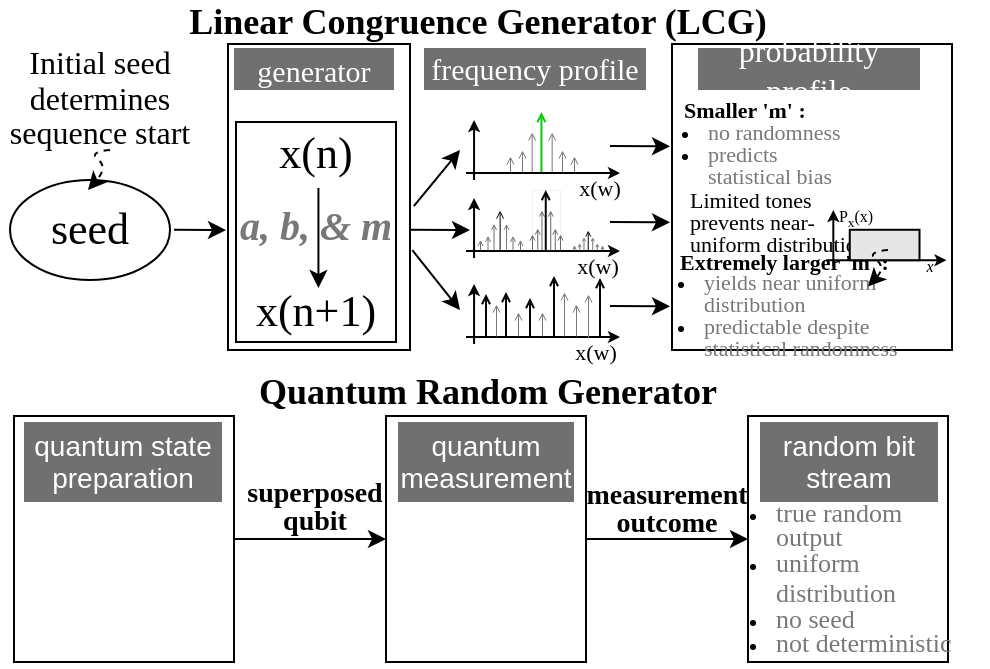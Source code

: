 <mxfile version="28.2.5">
  <diagram name="Page-1" id="-1gzF2Dyj5mBQXq9cQPM">
    <mxGraphModel dx="772" dy="390" grid="1" gridSize="10" guides="1" tooltips="1" connect="1" arrows="1" fold="1" page="1" pageScale="1" pageWidth="850" pageHeight="1100" math="0" shadow="0">
      <root>
        <mxCell id="0" />
        <mxCell id="1" parent="0" />
        <mxCell id="sUr1qKokxM94UTDC0hcx-99" value="" style="rounded=0;whiteSpace=wrap;html=1;container=0;fillColor=none;" vertex="1" parent="1">
          <mxGeometry x="120" y="107" width="91" height="153" as="geometry" />
        </mxCell>
        <mxCell id="sUr1qKokxM94UTDC0hcx-92" value="" style="rounded=0;whiteSpace=wrap;html=1;container=0;fillColor=none;" vertex="1" parent="1">
          <mxGeometry x="342" y="107" width="140" height="153" as="geometry" />
        </mxCell>
        <mxCell id="WS8m4a5kr1yiGVBsjtW7-3" value="&lt;font style=&quot;font-size: 22px;&quot;&gt;seed&lt;/font&gt;" style="ellipse;whiteSpace=wrap;html=1;strokeWidth=1;fontFamily=Arial Narrow;" parent="1" vertex="1">
          <mxGeometry x="11" y="175" width="80" height="50" as="geometry" />
        </mxCell>
        <mxCell id="sPPq37ELEt1q1rfpjTLL-1" value="" style="endArrow=classic;html=1;rounded=0;" parent="1" edge="1">
          <mxGeometry width="50" height="50" relative="1" as="geometry">
            <mxPoint x="93" y="199.88" as="sourcePoint" />
            <mxPoint x="119" y="200" as="targetPoint" />
          </mxGeometry>
        </mxCell>
        <mxCell id="sPPq37ELEt1q1rfpjTLL-28" value="" style="endArrow=classic;html=1;rounded=0;" parent="1" edge="1">
          <mxGeometry width="50" height="50" relative="1" as="geometry">
            <mxPoint x="211" y="199.83" as="sourcePoint" />
            <mxPoint x="241" y="200" as="targetPoint" />
          </mxGeometry>
        </mxCell>
        <mxCell id="sPPq37ELEt1q1rfpjTLL-29" value="" style="endArrow=classic;html=1;rounded=0;exitX=1.021;exitY=0.53;exitDx=0;exitDy=0;exitPerimeter=0;" parent="1" edge="1" source="sUr1qKokxM94UTDC0hcx-99">
          <mxGeometry width="50" height="50" relative="1" as="geometry">
            <mxPoint x="206" y="195" as="sourcePoint" />
            <mxPoint x="236" y="160" as="targetPoint" />
          </mxGeometry>
        </mxCell>
        <mxCell id="sPPq37ELEt1q1rfpjTLL-30" value="" style="endArrow=classic;html=1;rounded=0;exitX=1.013;exitY=0.674;exitDx=0;exitDy=0;exitPerimeter=0;" parent="1" edge="1" source="sUr1qKokxM94UTDC0hcx-99">
          <mxGeometry width="50" height="50" relative="1" as="geometry">
            <mxPoint x="206" y="204" as="sourcePoint" />
            <mxPoint x="236" y="240" as="targetPoint" />
          </mxGeometry>
        </mxCell>
        <mxCell id="sUr1qKokxM94UTDC0hcx-45" value="" style="group" vertex="1" connectable="0" parent="1">
          <mxGeometry x="239" y="224" width="85" height="48" as="geometry" />
        </mxCell>
        <mxCell id="sPPq37ELEt1q1rfpjTLL-22" value="" style="group" parent="sUr1qKokxM94UTDC0hcx-45" vertex="1" connectable="0">
          <mxGeometry y="3" width="77" height="30" as="geometry" />
        </mxCell>
        <mxCell id="sPPq37ELEt1q1rfpjTLL-23" value="" style="endArrow=classic;html=1;rounded=0;endSize=3;" parent="sPPq37ELEt1q1rfpjTLL-22" edge="1">
          <mxGeometry width="50" height="50" relative="1" as="geometry">
            <mxPoint x="4.033" y="30.0" as="sourcePoint" />
            <mxPoint x="4.033" as="targetPoint" />
          </mxGeometry>
        </mxCell>
        <mxCell id="sPPq37ELEt1q1rfpjTLL-24" value="" style="endArrow=classic;html=1;rounded=0;endSize=3;" parent="sPPq37ELEt1q1rfpjTLL-22" edge="1">
          <mxGeometry width="50" height="50" relative="1" as="geometry">
            <mxPoint y="26.5" as="sourcePoint" />
            <mxPoint x="77" y="26.5" as="targetPoint" />
          </mxGeometry>
        </mxCell>
        <mxCell id="sUr1qKokxM94UTDC0hcx-31" value="" style="endArrow=open;html=1;rounded=0;strokeColor=light-dark(#050505, #6FC76F);jumpSize=4;endSize=3;endFill=0;strokeWidth=1;" edge="1" parent="sPPq37ELEt1q1rfpjTLL-22">
          <mxGeometry width="50" height="50" relative="1" as="geometry">
            <mxPoint x="20" y="26" as="sourcePoint" />
            <mxPoint x="20" y="4" as="targetPoint" />
          </mxGeometry>
        </mxCell>
        <mxCell id="sUr1qKokxM94UTDC0hcx-34" value="" style="endArrow=open;html=1;rounded=0;strokeColor=light-dark(#787878, #6FC76F);jumpSize=4;endSize=3;endFill=0;strokeWidth=0.5;" edge="1" parent="sPPq37ELEt1q1rfpjTLL-22">
          <mxGeometry width="50" height="50" relative="1" as="geometry">
            <mxPoint x="15" y="26" as="sourcePoint" />
            <mxPoint x="15" y="10" as="targetPoint" />
            <Array as="points">
              <mxPoint x="15" y="10" />
            </Array>
          </mxGeometry>
        </mxCell>
        <mxCell id="sUr1qKokxM94UTDC0hcx-32" value="" style="endArrow=open;html=1;rounded=0;strokeColor=light-dark(#050505, #6FC76F);jumpSize=4;endSize=3;endFill=0;strokeWidth=1;" edge="1" parent="sPPq37ELEt1q1rfpjTLL-22">
          <mxGeometry width="50" height="50" relative="1" as="geometry">
            <mxPoint x="32" y="27" as="sourcePoint" />
            <mxPoint x="32" y="7" as="targetPoint" />
          </mxGeometry>
        </mxCell>
        <mxCell id="sUr1qKokxM94UTDC0hcx-35" value="" style="endArrow=open;html=1;rounded=0;strokeColor=light-dark(#050505, #6FC76F);jumpSize=4;endSize=3;endFill=0;strokeWidth=1;" edge="1" parent="sPPq37ELEt1q1rfpjTLL-22">
          <mxGeometry width="50" height="50" relative="1" as="geometry">
            <mxPoint x="44" y="26" as="sourcePoint" />
            <mxPoint x="44" y="-4" as="targetPoint" />
          </mxGeometry>
        </mxCell>
        <mxCell id="sUr1qKokxM94UTDC0hcx-36" value="" style="endArrow=open;html=1;rounded=0;strokeColor=light-dark(#787878, #6FC76F);jumpSize=4;endSize=3;endFill=0;strokeWidth=0.5;" edge="1" parent="sPPq37ELEt1q1rfpjTLL-22">
          <mxGeometry width="50" height="50" relative="1" as="geometry">
            <mxPoint x="49" y="26" as="sourcePoint" />
            <mxPoint x="49" y="4" as="targetPoint" />
          </mxGeometry>
        </mxCell>
        <mxCell id="sUr1qKokxM94UTDC0hcx-37" value="" style="endArrow=open;html=1;rounded=0;strokeColor=light-dark(#787878, #6FC76F);jumpSize=4;endSize=3;endFill=0;strokeWidth=0.5;" edge="1" parent="sPPq37ELEt1q1rfpjTLL-22">
          <mxGeometry width="50" height="50" relative="1" as="geometry">
            <mxPoint x="55" y="26" as="sourcePoint" />
            <mxPoint x="55" y="10" as="targetPoint" />
            <Array as="points">
              <mxPoint x="55" y="10" />
            </Array>
          </mxGeometry>
        </mxCell>
        <mxCell id="sUr1qKokxM94UTDC0hcx-39" value="" style="endArrow=open;html=1;rounded=0;strokeColor=light-dark(#050505, #6FC76F);jumpSize=4;endSize=3;endFill=0;strokeWidth=1;" edge="1" parent="sPPq37ELEt1q1rfpjTLL-22">
          <mxGeometry width="50" height="50" relative="1" as="geometry">
            <mxPoint x="10" y="27" as="sourcePoint" />
            <mxPoint x="10" y="5" as="targetPoint" />
          </mxGeometry>
        </mxCell>
        <mxCell id="sUr1qKokxM94UTDC0hcx-33" value="" style="endArrow=open;html=1;rounded=0;strokeColor=light-dark(#787878, #6FC76F);jumpSize=4;endSize=3;endFill=0;strokeWidth=0.5;" edge="1" parent="sUr1qKokxM94UTDC0hcx-45">
          <mxGeometry width="50" height="50" relative="1" as="geometry">
            <mxPoint x="38" y="29" as="sourcePoint" />
            <mxPoint x="38" y="17" as="targetPoint" />
          </mxGeometry>
        </mxCell>
        <mxCell id="sUr1qKokxM94UTDC0hcx-38" value="" style="endArrow=open;html=1;rounded=0;strokeColor=light-dark(#787878, #6FC76F);jumpSize=4;endSize=3;endFill=0;strokeWidth=0.5;" edge="1" parent="sUr1qKokxM94UTDC0hcx-45">
          <mxGeometry width="50" height="50" relative="1" as="geometry">
            <mxPoint x="61" y="30" as="sourcePoint" />
            <mxPoint x="61" y="8" as="targetPoint" />
          </mxGeometry>
        </mxCell>
        <mxCell id="sUr1qKokxM94UTDC0hcx-40" value="" style="endArrow=open;html=1;rounded=0;strokeColor=light-dark(#787878, #6FC76F);jumpSize=4;endSize=3;endFill=0;strokeWidth=0.5;" edge="1" parent="sUr1qKokxM94UTDC0hcx-45">
          <mxGeometry width="50" height="50" relative="1" as="geometry">
            <mxPoint x="26" y="29" as="sourcePoint" />
            <mxPoint x="26" y="17" as="targetPoint" />
          </mxGeometry>
        </mxCell>
        <mxCell id="sUr1qKokxM94UTDC0hcx-41" value="" style="endArrow=open;html=1;rounded=0;strokeColor=light-dark(#050505, #6FC76F);jumpSize=4;endSize=3;endFill=0;strokeWidth=1;" edge="1" parent="sUr1qKokxM94UTDC0hcx-45">
          <mxGeometry width="50" height="50" relative="1" as="geometry">
            <mxPoint x="67" y="30" as="sourcePoint" />
            <mxPoint x="67" as="targetPoint" />
            <Array as="points">
              <mxPoint x="67" y="20" />
              <mxPoint x="67" y="10" />
            </Array>
          </mxGeometry>
        </mxCell>
        <mxCell id="sUr1qKokxM94UTDC0hcx-43" value="&lt;span style=&quot;color: rgb(0, 0, 0); font-style: normal; font-variant-ligatures: normal; font-variant-caps: normal; font-weight: 400; letter-spacing: normal; orphans: 2; text-indent: 0px; text-transform: none; widows: 2; word-spacing: 0px; -webkit-text-stroke-width: 0px; white-space: normal; text-decoration-thickness: initial; text-decoration-style: initial; text-decoration-color: initial; float: none; display: inline !important;&quot;&gt;&lt;font style=&quot;&quot;&gt;x(w)&lt;/font&gt;&lt;/span&gt;" style="text;whiteSpace=wrap;html=1;align=center;verticalAlign=middle;fontSize=11;fontFamily=Arial Narrow;" vertex="1" parent="sUr1qKokxM94UTDC0hcx-45">
          <mxGeometry x="45" y="27" width="40" height="20" as="geometry" />
        </mxCell>
        <mxCell id="sUr1qKokxM94UTDC0hcx-46" value="" style="group" vertex="1" connectable="0" parent="1">
          <mxGeometry x="239" y="180" width="86" height="48" as="geometry" />
        </mxCell>
        <mxCell id="sPPq37ELEt1q1rfpjTLL-31" value="" style="group" parent="sUr1qKokxM94UTDC0hcx-46" vertex="1" connectable="0">
          <mxGeometry y="4" width="77" height="30" as="geometry" />
        </mxCell>
        <mxCell id="sPPq37ELEt1q1rfpjTLL-32" value="" style="endArrow=classic;html=1;rounded=0;endSize=3;" parent="sPPq37ELEt1q1rfpjTLL-31" edge="1">
          <mxGeometry width="50" height="50" relative="1" as="geometry">
            <mxPoint x="4.033" y="30.0" as="sourcePoint" />
            <mxPoint x="4.033" as="targetPoint" />
          </mxGeometry>
        </mxCell>
        <mxCell id="sPPq37ELEt1q1rfpjTLL-33" value="" style="endArrow=classic;html=1;rounded=0;endSize=3;" parent="sPPq37ELEt1q1rfpjTLL-31" edge="1">
          <mxGeometry width="50" height="50" relative="1" as="geometry">
            <mxPoint y="26.5" as="sourcePoint" />
            <mxPoint x="77" y="26.5" as="targetPoint" />
          </mxGeometry>
        </mxCell>
        <mxCell id="sUr1qKokxM94UTDC0hcx-23" value="" style="group;strokeWidth=0;strokeColor=none;" vertex="1" connectable="0" parent="sPPq37ELEt1q1rfpjTLL-31">
          <mxGeometry x="54" y="16" width="14" height="10" as="geometry" />
        </mxCell>
        <mxCell id="sUr1qKokxM94UTDC0hcx-24" value="" style="endArrow=open;html=1;rounded=0;strokeColor=light-dark(#050505, #6FC76F);jumpSize=4;endSize=2;endFill=0;strokeWidth=0.5;" edge="1" parent="sUr1qKokxM94UTDC0hcx-23">
          <mxGeometry width="50" height="50" relative="1" as="geometry">
            <mxPoint x="6.873" y="10" as="sourcePoint" />
            <mxPoint x="6.873" as="targetPoint" />
          </mxGeometry>
        </mxCell>
        <mxCell id="sUr1qKokxM94UTDC0hcx-25" value="" style="endArrow=open;html=1;rounded=0;strokeColor=light-dark(#757575, #FF0000);jumpSize=4;endSize=1;endFill=0;strokeWidth=0.5;" edge="1" parent="sUr1qKokxM94UTDC0hcx-23">
          <mxGeometry width="50" height="50" relative="1" as="geometry">
            <mxPoint x="9.113" y="10" as="sourcePoint" />
            <mxPoint x="9.113" y="3.333" as="targetPoint" />
          </mxGeometry>
        </mxCell>
        <mxCell id="sUr1qKokxM94UTDC0hcx-26" value="" style="endArrow=open;html=1;rounded=0;strokeColor=light-dark(#757575, #FF0000);jumpSize=4;endSize=1;endFill=0;strokeWidth=0.5;" edge="1" parent="sUr1qKokxM94UTDC0hcx-23">
          <mxGeometry width="50" height="50" relative="1" as="geometry">
            <mxPoint x="4.738" y="10" as="sourcePoint" />
            <mxPoint x="4.738" y="3.333" as="targetPoint" />
          </mxGeometry>
        </mxCell>
        <mxCell id="sUr1qKokxM94UTDC0hcx-27" value="" style="endArrow=open;html=1;rounded=0;strokeColor=light-dark(#757575, #FF0000);jumpSize=4;endSize=1;endFill=0;strokeWidth=0.5;" edge="1" parent="sUr1qKokxM94UTDC0hcx-23">
          <mxGeometry width="50" height="50" relative="1" as="geometry">
            <mxPoint x="11.375" y="10" as="sourcePoint" />
            <mxPoint x="11.375" y="6.333" as="targetPoint" />
          </mxGeometry>
        </mxCell>
        <mxCell id="sUr1qKokxM94UTDC0hcx-28" value="" style="endArrow=open;html=1;rounded=0;strokeColor=light-dark(#757575, #FF0000);jumpSize=4;endSize=1;endFill=0;strokeWidth=0.5;" edge="1" parent="sUr1qKokxM94UTDC0hcx-23">
          <mxGeometry width="50" height="50" relative="1" as="geometry">
            <mxPoint x="14" y="10" as="sourcePoint" />
            <mxPoint x="14" y="7.333" as="targetPoint" />
          </mxGeometry>
        </mxCell>
        <mxCell id="sUr1qKokxM94UTDC0hcx-29" value="" style="endArrow=open;html=1;rounded=0;strokeColor=light-dark(#757575, #FF0000);jumpSize=4;endSize=1;endFill=0;strokeWidth=0.5;" edge="1" parent="sUr1qKokxM94UTDC0hcx-23">
          <mxGeometry width="50" height="50" relative="1" as="geometry">
            <mxPoint x="2.625" y="10" as="sourcePoint" />
            <mxPoint x="2.625" y="6.333" as="targetPoint" />
          </mxGeometry>
        </mxCell>
        <mxCell id="sUr1qKokxM94UTDC0hcx-30" value="" style="endArrow=open;html=1;rounded=0;strokeColor=light-dark(#757575, #FF0000);jumpSize=4;endSize=1;endFill=0;strokeWidth=0.5;" edge="1" parent="sUr1qKokxM94UTDC0hcx-23">
          <mxGeometry width="50" height="50" relative="1" as="geometry">
            <mxPoint y="10" as="sourcePoint" />
            <mxPoint y="7.333" as="targetPoint" />
          </mxGeometry>
        </mxCell>
        <mxCell id="sUr1qKokxM94UTDC0hcx-7" value="" style="group;strokeWidth=0;strokeColor=none;" vertex="1" connectable="0" parent="sUr1qKokxM94UTDC0hcx-46">
          <mxGeometry x="7" y="10" width="20" height="20" as="geometry" />
        </mxCell>
        <mxCell id="sUr1qKokxM94UTDC0hcx-8" value="" style="endArrow=open;html=1;rounded=0;strokeColor=light-dark(#050505, #6FC76F);jumpSize=4;endSize=3;endFill=0;strokeWidth=0.5;" edge="1" parent="sUr1qKokxM94UTDC0hcx-7">
          <mxGeometry width="50" height="50" relative="1" as="geometry">
            <mxPoint x="9.819" y="20" as="sourcePoint" />
            <mxPoint x="9.819" as="targetPoint" />
          </mxGeometry>
        </mxCell>
        <mxCell id="sUr1qKokxM94UTDC0hcx-9" value="" style="endArrow=open;html=1;rounded=0;strokeColor=light-dark(#787878, #FF0000);jumpSize=4;endSize=2;endFill=0;strokeWidth=0.5;" edge="1" parent="sUr1qKokxM94UTDC0hcx-7">
          <mxGeometry width="50" height="50" relative="1" as="geometry">
            <mxPoint x="13.019" y="20" as="sourcePoint" />
            <mxPoint x="13.019" y="6.667" as="targetPoint" />
          </mxGeometry>
        </mxCell>
        <mxCell id="sUr1qKokxM94UTDC0hcx-10" value="" style="endArrow=open;html=1;rounded=0;strokeColor=light-dark(#707070, #FF0000);jumpSize=4;endSize=2;endFill=0;strokeWidth=0.5;" edge="1" parent="sUr1qKokxM94UTDC0hcx-7">
          <mxGeometry width="50" height="50" relative="1" as="geometry">
            <mxPoint x="6.769" y="20" as="sourcePoint" />
            <mxPoint x="6.769" y="6.667" as="targetPoint" />
          </mxGeometry>
        </mxCell>
        <mxCell id="sUr1qKokxM94UTDC0hcx-11" value="" style="endArrow=open;html=1;rounded=0;strokeColor=light-dark(#707070, #FF0000);jumpSize=4;endSize=2;endFill=0;strokeWidth=0.5;" edge="1" parent="sUr1qKokxM94UTDC0hcx-7">
          <mxGeometry width="50" height="50" relative="1" as="geometry">
            <mxPoint x="16.25" y="20" as="sourcePoint" />
            <mxPoint x="16.25" y="12.667" as="targetPoint" />
          </mxGeometry>
        </mxCell>
        <mxCell id="sUr1qKokxM94UTDC0hcx-12" value="" style="endArrow=open;html=1;rounded=0;strokeColor=light-dark(#707070, #FF0000);jumpSize=4;endSize=2;endFill=0;strokeWidth=0.5;" edge="1" parent="sUr1qKokxM94UTDC0hcx-7">
          <mxGeometry width="50" height="50" relative="1" as="geometry">
            <mxPoint x="20" y="20" as="sourcePoint" />
            <mxPoint x="20" y="14.667" as="targetPoint" />
          </mxGeometry>
        </mxCell>
        <mxCell id="sUr1qKokxM94UTDC0hcx-13" value="" style="endArrow=open;html=1;rounded=0;strokeColor=light-dark(#707070, #FF0000);jumpSize=4;endSize=2;endFill=0;strokeWidth=0.5;" edge="1" parent="sUr1qKokxM94UTDC0hcx-7">
          <mxGeometry width="50" height="50" relative="1" as="geometry">
            <mxPoint x="3.75" y="20" as="sourcePoint" />
            <mxPoint x="3.75" y="12.667" as="targetPoint" />
          </mxGeometry>
        </mxCell>
        <mxCell id="sUr1qKokxM94UTDC0hcx-14" value="" style="endArrow=open;html=1;rounded=0;strokeColor=light-dark(#707070, #FF0000);jumpSize=4;endSize=2;endFill=0;strokeWidth=0.5;" edge="1" parent="sUr1qKokxM94UTDC0hcx-7">
          <mxGeometry width="50" height="50" relative="1" as="geometry">
            <mxPoint y="20" as="sourcePoint" />
            <mxPoint y="14.667" as="targetPoint" />
          </mxGeometry>
        </mxCell>
        <mxCell id="sUr1qKokxM94UTDC0hcx-15" value="" style="group;strokeWidth=0;strokeColor=light-dark(#707070, #FF0000);" vertex="1" connectable="0" parent="sUr1qKokxM94UTDC0hcx-46">
          <mxGeometry x="33" width="14" height="30" as="geometry" />
        </mxCell>
        <mxCell id="sUr1qKokxM94UTDC0hcx-16" value="" style="endArrow=open;html=1;rounded=0;strokeColor=light-dark(#050505, #6FC76F);jumpSize=4;endSize=3;endFill=0;strokeWidth=1;" edge="1" parent="sUr1qKokxM94UTDC0hcx-15">
          <mxGeometry width="50" height="50" relative="1" as="geometry">
            <mxPoint x="6.873" y="30" as="sourcePoint" />
            <mxPoint x="6.873" as="targetPoint" />
          </mxGeometry>
        </mxCell>
        <mxCell id="sUr1qKokxM94UTDC0hcx-17" value="" style="endArrow=open;html=1;rounded=0;strokeColor=light-dark(#6a6868, #FF0000);jumpSize=4;endSize=2;endFill=0;strokeWidth=0.5;" edge="1" parent="sUr1qKokxM94UTDC0hcx-15">
          <mxGeometry width="50" height="50" relative="1" as="geometry">
            <mxPoint x="9.113" y="30" as="sourcePoint" />
            <mxPoint x="9.113" y="10" as="targetPoint" />
          </mxGeometry>
        </mxCell>
        <mxCell id="sUr1qKokxM94UTDC0hcx-18" value="" style="endArrow=open;html=1;rounded=0;strokeColor=light-dark(#6a6868, #FF0000);jumpSize=4;endSize=2;endFill=0;strokeWidth=0.5;" edge="1" parent="sUr1qKokxM94UTDC0hcx-15">
          <mxGeometry width="50" height="50" relative="1" as="geometry">
            <mxPoint x="4.738" y="30" as="sourcePoint" />
            <mxPoint x="4.738" y="10" as="targetPoint" />
          </mxGeometry>
        </mxCell>
        <mxCell id="sUr1qKokxM94UTDC0hcx-19" value="" style="endArrow=open;html=1;rounded=0;strokeColor=light-dark(#6a6868, #FF0000);jumpSize=4;endSize=2;endFill=0;strokeWidth=0.5;" edge="1" parent="sUr1qKokxM94UTDC0hcx-15">
          <mxGeometry width="50" height="50" relative="1" as="geometry">
            <mxPoint x="11.375" y="30" as="sourcePoint" />
            <mxPoint x="11.375" y="19" as="targetPoint" />
          </mxGeometry>
        </mxCell>
        <mxCell id="sUr1qKokxM94UTDC0hcx-20" value="" style="endArrow=open;html=1;rounded=0;strokeColor=light-dark(#6a6868, #FF0000);jumpSize=4;endSize=2;endFill=0;strokeWidth=0.5;" edge="1" parent="sUr1qKokxM94UTDC0hcx-15">
          <mxGeometry width="50" height="50" relative="1" as="geometry">
            <mxPoint x="14" y="30" as="sourcePoint" />
            <mxPoint x="14" y="22" as="targetPoint" />
          </mxGeometry>
        </mxCell>
        <mxCell id="sUr1qKokxM94UTDC0hcx-21" value="" style="endArrow=open;html=1;rounded=0;strokeColor=light-dark(#6a6868, #FF0000);jumpSize=4;endSize=2;endFill=0;strokeWidth=0.5;" edge="1" parent="sUr1qKokxM94UTDC0hcx-15">
          <mxGeometry width="50" height="50" relative="1" as="geometry">
            <mxPoint x="2.625" y="30" as="sourcePoint" />
            <mxPoint x="2.625" y="19" as="targetPoint" />
          </mxGeometry>
        </mxCell>
        <mxCell id="sUr1qKokxM94UTDC0hcx-22" value="" style="endArrow=open;html=1;rounded=0;strokeColor=light-dark(#6a6868, #FF0000);jumpSize=4;endSize=2;endFill=0;strokeWidth=0.5;" edge="1" parent="sUr1qKokxM94UTDC0hcx-15">
          <mxGeometry width="50" height="50" relative="1" as="geometry">
            <mxPoint y="30" as="sourcePoint" />
            <mxPoint y="22" as="targetPoint" />
          </mxGeometry>
        </mxCell>
        <mxCell id="sUr1qKokxM94UTDC0hcx-44" value="&lt;span style=&quot;color: rgb(0, 0, 0); font-style: normal; font-variant-ligatures: normal; font-variant-caps: normal; font-weight: 400; letter-spacing: normal; orphans: 2; text-indent: 0px; text-transform: none; widows: 2; word-spacing: 0px; -webkit-text-stroke-width: 0px; white-space: normal; text-decoration-thickness: initial; text-decoration-style: initial; text-decoration-color: initial; float: none; display: inline !important;&quot;&gt;&lt;font style=&quot;&quot;&gt;x(w)&lt;/font&gt;&lt;/span&gt;" style="text;whiteSpace=wrap;html=1;align=center;verticalAlign=middle;fontSize=11;fontFamily=Arial Narrow;" vertex="1" parent="sUr1qKokxM94UTDC0hcx-46">
          <mxGeometry x="46" y="28" width="40" height="20" as="geometry" />
        </mxCell>
        <mxCell id="sUr1qKokxM94UTDC0hcx-47" value="" style="group" vertex="1" connectable="0" parent="1">
          <mxGeometry x="239" y="141" width="87" height="48" as="geometry" />
        </mxCell>
        <mxCell id="sUr1qKokxM94UTDC0hcx-5" value="" style="group" vertex="1" connectable="0" parent="sUr1qKokxM94UTDC0hcx-47">
          <mxGeometry x="22" width="32" height="30" as="geometry" />
        </mxCell>
        <mxCell id="sPPq37ELEt1q1rfpjTLL-43" value="" style="endArrow=open;html=1;rounded=0;strokeColor=light-dark(#0AC70A,#6FC76F);jumpSize=4;endSize=3;endFill=0;" parent="sUr1qKokxM94UTDC0hcx-5" edge="1">
          <mxGeometry width="50" height="50" relative="1" as="geometry">
            <mxPoint x="15.71" y="30" as="sourcePoint" />
            <mxPoint x="15.71" as="targetPoint" />
          </mxGeometry>
        </mxCell>
        <mxCell id="sPPq37ELEt1q1rfpjTLL-45" value="" style="endArrow=open;html=1;rounded=0;strokeColor=light-dark(#787878, #FF0000);jumpSize=4;endSize=3;endFill=0;strokeWidth=0.5;" parent="sUr1qKokxM94UTDC0hcx-5" edge="1">
          <mxGeometry width="50" height="50" relative="1" as="geometry">
            <mxPoint x="20.83" y="30" as="sourcePoint" />
            <mxPoint x="20.83" y="10" as="targetPoint" />
          </mxGeometry>
        </mxCell>
        <mxCell id="sPPq37ELEt1q1rfpjTLL-46" value="" style="endArrow=open;html=1;rounded=0;strokeColor=light-dark(#787878, #FF0000);jumpSize=4;endSize=3;endFill=0;strokeWidth=0.5;" parent="sUr1qKokxM94UTDC0hcx-5" edge="1">
          <mxGeometry width="50" height="50" relative="1" as="geometry">
            <mxPoint x="10.83" y="30" as="sourcePoint" />
            <mxPoint x="10.83" y="10" as="targetPoint" />
          </mxGeometry>
        </mxCell>
        <mxCell id="sUr1qKokxM94UTDC0hcx-1" value="" style="endArrow=open;html=1;rounded=0;strokeColor=light-dark(#787878, #FF0000);jumpSize=4;endSize=3;endFill=0;strokeWidth=0.5;" edge="1" parent="sUr1qKokxM94UTDC0hcx-5">
          <mxGeometry width="50" height="50" relative="1" as="geometry">
            <mxPoint x="26" y="30" as="sourcePoint" />
            <mxPoint x="26" y="19" as="targetPoint" />
          </mxGeometry>
        </mxCell>
        <mxCell id="sUr1qKokxM94UTDC0hcx-2" value="" style="endArrow=open;html=1;rounded=0;strokeColor=light-dark(#787878, #FF0000);jumpSize=4;endSize=3;endFill=0;strokeWidth=0.5;" edge="1" parent="sUr1qKokxM94UTDC0hcx-5">
          <mxGeometry width="50" height="50" relative="1" as="geometry">
            <mxPoint x="32" y="30" as="sourcePoint" />
            <mxPoint x="32" y="22" as="targetPoint" />
          </mxGeometry>
        </mxCell>
        <mxCell id="sUr1qKokxM94UTDC0hcx-3" value="" style="endArrow=open;html=1;rounded=0;strokeColor=light-dark(#787878, #FF0000);jumpSize=4;endSize=3;endFill=0;strokeWidth=0.5;" edge="1" parent="sUr1qKokxM94UTDC0hcx-5">
          <mxGeometry width="50" height="50" relative="1" as="geometry">
            <mxPoint x="6" y="30" as="sourcePoint" />
            <mxPoint x="6" y="19" as="targetPoint" />
          </mxGeometry>
        </mxCell>
        <mxCell id="sUr1qKokxM94UTDC0hcx-4" value="" style="endArrow=open;html=1;rounded=0;strokeColor=light-dark(#787878, #FF0000);jumpSize=4;endSize=3;endFill=0;strokeWidth=0.5;" edge="1" parent="sUr1qKokxM94UTDC0hcx-5">
          <mxGeometry width="50" height="50" relative="1" as="geometry">
            <mxPoint y="30" as="sourcePoint" />
            <mxPoint y="22" as="targetPoint" />
          </mxGeometry>
        </mxCell>
        <mxCell id="sUr1qKokxM94UTDC0hcx-6" value="" style="group" vertex="1" connectable="0" parent="sUr1qKokxM94UTDC0hcx-47">
          <mxGeometry y="4" width="77" height="30" as="geometry" />
        </mxCell>
        <mxCell id="sPPq37ELEt1q1rfpjTLL-35" value="" style="endArrow=classic;html=1;rounded=0;endSize=3;" parent="sUr1qKokxM94UTDC0hcx-6" edge="1">
          <mxGeometry width="50" height="50" relative="1" as="geometry">
            <mxPoint x="4.033" y="30" as="sourcePoint" />
            <mxPoint x="4.033" as="targetPoint" />
          </mxGeometry>
        </mxCell>
        <mxCell id="sPPq37ELEt1q1rfpjTLL-36" value="" style="endArrow=classic;html=1;rounded=0;endSize=3;" parent="sUr1qKokxM94UTDC0hcx-6" edge="1">
          <mxGeometry width="50" height="50" relative="1" as="geometry">
            <mxPoint y="26.5" as="sourcePoint" />
            <mxPoint x="77" y="26.5" as="targetPoint" />
          </mxGeometry>
        </mxCell>
        <mxCell id="sUr1qKokxM94UTDC0hcx-42" value="&lt;span style=&quot;color: rgb(0, 0, 0); font-style: normal; font-variant-ligatures: normal; font-variant-caps: normal; font-weight: 400; letter-spacing: normal; orphans: 2; text-indent: 0px; text-transform: none; widows: 2; word-spacing: 0px; -webkit-text-stroke-width: 0px; white-space: normal; text-decoration-thickness: initial; text-decoration-style: initial; text-decoration-color: initial; float: none; display: inline !important;&quot;&gt;&lt;font style=&quot;&quot;&gt;x(w)&lt;/font&gt;&lt;/span&gt;" style="text;whiteSpace=wrap;html=1;align=center;verticalAlign=middle;fontSize=11;fontFamily=Arial Narrow;" vertex="1" parent="sUr1qKokxM94UTDC0hcx-47">
          <mxGeometry x="47" y="28" width="40" height="20" as="geometry" />
        </mxCell>
        <mxCell id="sUr1qKokxM94UTDC0hcx-48" value="" style="endArrow=classic;html=1;rounded=0;" edge="1" parent="1">
          <mxGeometry width="50" height="50" relative="1" as="geometry">
            <mxPoint x="311" y="158" as="sourcePoint" />
            <mxPoint x="341" y="158.17" as="targetPoint" />
          </mxGeometry>
        </mxCell>
        <mxCell id="sUr1qKokxM94UTDC0hcx-50" value="" style="endArrow=classic;html=1;rounded=0;" edge="1" parent="1">
          <mxGeometry width="50" height="50" relative="1" as="geometry">
            <mxPoint x="311" y="196" as="sourcePoint" />
            <mxPoint x="341" y="196.17" as="targetPoint" />
          </mxGeometry>
        </mxCell>
        <mxCell id="sUr1qKokxM94UTDC0hcx-51" value="" style="endArrow=classic;html=1;rounded=0;" edge="1" parent="1">
          <mxGeometry width="50" height="50" relative="1" as="geometry">
            <mxPoint x="311" y="238" as="sourcePoint" />
            <mxPoint x="341" y="238.17" as="targetPoint" />
          </mxGeometry>
        </mxCell>
        <mxCell id="sUr1qKokxM94UTDC0hcx-52" value="&lt;div style=&quot;line-height: 90%;&quot;&gt;&lt;b&gt;Smaller &#39;m&#39; :&lt;/b&gt;&lt;/div&gt;&lt;div style=&quot;line-height: 100%;&quot;&gt;&lt;ul style=&quot;margin-left: 0px; margin-bottom: 6px; padding-left: 12px; margin-top: 0px;&quot;&gt;&lt;li&gt;&lt;span style=&quot;background-color: transparent;&quot;&gt;&lt;font style=&quot;color: light-dark(rgb(120, 120, 120), rgb(237, 237, 237));&quot;&gt;no randomness&lt;/font&gt;&lt;/span&gt;&lt;/li&gt;&lt;li&gt;&lt;font style=&quot;color: light-dark(rgb(120, 120, 120), rgb(237, 237, 237));&quot;&gt;&lt;span style=&quot;background-color: transparent;&quot;&gt;&lt;font style=&quot;&quot;&gt;predicts statistical bia&lt;/font&gt;&lt;/span&gt;&lt;span style=&quot;background-color: transparent;&quot;&gt;s&lt;/span&gt;&lt;/font&gt;&lt;/li&gt;&lt;/ul&gt;&lt;/div&gt;" style="text;whiteSpace=wrap;html=1;align=left;verticalAlign=middle;fontSize=11;spacing=0;fontFamily=Arial Narrow;" vertex="1" parent="1">
          <mxGeometry x="348" y="150" width="89" height="20" as="geometry" />
        </mxCell>
        <mxCell id="sUr1qKokxM94UTDC0hcx-53" value="&lt;div style=&quot;line-height: 100%;&quot;&gt;Limited tones prevents near-uniform distribution&lt;/div&gt;" style="text;whiteSpace=wrap;html=1;align=left;verticalAlign=middle;fontSize=11;spacing=0;fontFamily=Arial Narrow;" vertex="1" parent="1">
          <mxGeometry x="351" y="186" width="95" height="20" as="geometry" />
        </mxCell>
        <mxCell id="sUr1qKokxM94UTDC0hcx-65" value="" style="group" vertex="1" connectable="0" parent="1">
          <mxGeometry x="124" y="146" width="80" height="110" as="geometry" />
        </mxCell>
        <mxCell id="sPPq37ELEt1q1rfpjTLL-25" value="&lt;font face=&quot;Arial Narrow&quot; style=&quot;font-size: 22px;&quot;&gt;x(n)&lt;/font&gt;&lt;div&gt;&lt;span style=&quot;font-size: 22px;&quot;&gt;&lt;font face=&quot;Arial Narrow&quot;&gt;&lt;br&gt;&lt;/font&gt;&lt;/span&gt;&lt;div&gt;&lt;font face=&quot;Arial Narrow&quot; style=&quot;font-size: 22px;&quot;&gt;&lt;br&gt;&lt;/font&gt;&lt;/div&gt;&lt;div&gt;&lt;font face=&quot;Arial Narrow&quot; style=&quot;font-size: 22px;&quot;&gt;x(n+1)&lt;/font&gt;&lt;/div&gt;&lt;/div&gt;" style="rounded=0;whiteSpace=wrap;html=1;container=0;" parent="sUr1qKokxM94UTDC0hcx-65" vertex="1">
          <mxGeometry width="80" height="110" as="geometry" />
        </mxCell>
        <mxCell id="sPPq37ELEt1q1rfpjTLL-6" value="a, b, &amp;amp; m" style="rounded=0;whiteSpace=wrap;strokeColor=#36393d;opacity=0;labelBorderColor=none;fillColor=none;fontFamily=Arial Narrow;fontSize=20;html=1;spacing=2;fontColor=light-dark(#787878, #ededed);container=0;fontStyle=3" parent="sUr1qKokxM94UTDC0hcx-65" vertex="1">
          <mxGeometry y="32" width="80" height="38" as="geometry" />
        </mxCell>
        <mxCell id="sPPq37ELEt1q1rfpjTLL-26" value="" style="endArrow=classic;html=1;rounded=0;" parent="sUr1qKokxM94UTDC0hcx-65" edge="1">
          <mxGeometry width="50" height="50" relative="1" as="geometry">
            <mxPoint x="41.21" y="33" as="sourcePoint" />
            <mxPoint x="41.21" y="83" as="targetPoint" />
          </mxGeometry>
        </mxCell>
        <mxCell id="sUr1qKokxM94UTDC0hcx-81" value="&lt;div style=&quot;line-height: 100%;&quot;&gt;&lt;b&gt;Linear Congruence Generator (LCG)&lt;/b&gt;&lt;/div&gt;" style="text;whiteSpace=wrap;html=1;align=center;verticalAlign=middle;fontSize=18;spacing=0;fontFamily=Arial Narrow;" vertex="1" parent="1">
          <mxGeometry x="10" y="85" width="470" height="20" as="geometry" />
        </mxCell>
        <mxCell id="sUr1qKokxM94UTDC0hcx-83" value="" style="group" vertex="1" connectable="0" parent="1">
          <mxGeometry x="372" y="211" width="118" height="51" as="geometry" />
        </mxCell>
        <mxCell id="sUr1qKokxM94UTDC0hcx-85" value="&lt;div style=&quot;line-height: 90%;&quot;&gt;&lt;b style=&quot;background-color: transparent; color: light-dark(rgb(0, 0, 0), rgb(255, 255, 255));&quot;&gt;Extremely larger &#39;m&#39;&lt;/b&gt;&lt;b&gt;&amp;nbsp;:&lt;/b&gt;&lt;/div&gt;&lt;div style=&quot;line-height: 100%;&quot;&gt;&lt;ul style=&quot;margin-left: 0px; margin-bottom: 6px; padding-left: 12px; margin-top: 0px;&quot;&gt;&lt;li&gt;&lt;font color=&quot;#787878&quot;&gt;yields near uniform distribution&lt;/font&gt;&lt;/li&gt;&lt;li&gt;&lt;font color=&quot;#787878&quot;&gt;predictable despite statistical randomness&lt;/font&gt;&lt;/li&gt;&lt;/ul&gt;&lt;/div&gt;" style="text;whiteSpace=wrap;html=1;align=left;verticalAlign=middle;fontSize=11;spacing=0;fontFamily=Arial Narrow;" vertex="1" parent="sUr1qKokxM94UTDC0hcx-83">
          <mxGeometry x="-26" y="15" width="136" height="30" as="geometry" />
        </mxCell>
        <mxCell id="sUr1qKokxM94UTDC0hcx-86" value="" style="group" vertex="1" connectable="0" parent="1">
          <mxGeometry x="395" y="187" width="105" height="38" as="geometry" />
        </mxCell>
        <mxCell id="sUr1qKokxM94UTDC0hcx-75" value="" style="group" vertex="1" connectable="0" parent="sUr1qKokxM94UTDC0hcx-86">
          <mxGeometry x="24" y="3" width="81" height="28.152" as="geometry" />
        </mxCell>
        <mxCell id="sUr1qKokxM94UTDC0hcx-64" value="" style="group" vertex="1" connectable="0" parent="sUr1qKokxM94UTDC0hcx-75">
          <mxGeometry width="70" height="28.152" as="geometry" />
        </mxCell>
        <mxCell id="sUr1qKokxM94UTDC0hcx-55" value="" style="endArrow=classic;html=1;rounded=0;endSize=3;" edge="1" parent="sUr1qKokxM94UTDC0hcx-64">
          <mxGeometry width="50" height="50" relative="1" as="geometry">
            <mxPoint x="3.667" y="28.152" as="sourcePoint" />
            <mxPoint x="3.667" as="targetPoint" />
          </mxGeometry>
        </mxCell>
        <mxCell id="sUr1qKokxM94UTDC0hcx-56" value="" style="endArrow=classic;html=1;rounded=0;endSize=3;" edge="1" parent="sUr1qKokxM94UTDC0hcx-64">
          <mxGeometry width="50" height="50" relative="1" as="geometry">
            <mxPoint y="25.109" as="sourcePoint" />
            <mxPoint x="60.278" y="25.109" as="targetPoint" />
          </mxGeometry>
        </mxCell>
        <mxCell id="sUr1qKokxM94UTDC0hcx-72" value="" style="rounded=0;whiteSpace=wrap;html=1;fillColor=light-dark(#e6e6e6, #ededed);strokeWidth=1;" vertex="1" parent="sUr1qKokxM94UTDC0hcx-75">
          <mxGeometry x="11.875" y="9.891" width="34.875" height="15.217" as="geometry" />
        </mxCell>
        <mxCell id="sUr1qKokxM94UTDC0hcx-101" value="" style="group" vertex="1" connectable="0" parent="sUr1qKokxM94UTDC0hcx-86">
          <mxGeometry width="81" height="38" as="geometry" />
        </mxCell>
        <mxCell id="sUr1qKokxM94UTDC0hcx-74" value="&lt;span style=&quot;color: rgb(0, 0, 0); font-style: normal; font-variant-ligatures: normal; font-variant-caps: normal; font-weight: 400; letter-spacing: normal; orphans: 2; text-indent: 0px; text-transform: none; widows: 2; word-spacing: 0px; -webkit-text-stroke-width: 0px; white-space: normal; text-decoration-thickness: initial; text-decoration-style: initial; text-decoration-color: initial; float: none; display: inline !important;&quot;&gt;&lt;font style=&quot;font-size: 8px;&quot;&gt;P&lt;sub style=&quot;&quot;&gt;x&lt;/sub&gt;(x)&lt;/font&gt;&lt;/span&gt;" style="text;whiteSpace=wrap;html=1;align=center;verticalAlign=middle;fontSize=11;fontFamily=Arial Narrow;" vertex="1" parent="sUr1qKokxM94UTDC0hcx-101">
          <mxGeometry x="22" y="-2" width="34" height="15.217" as="geometry" />
        </mxCell>
        <mxCell id="sUr1qKokxM94UTDC0hcx-76" value="&lt;span style=&quot;color: rgb(0, 0, 0); font-family: &amp;quot;Arial Narrow&amp;quot;; font-variant-ligatures: normal; font-variant-caps: normal; font-weight: 400; letter-spacing: normal; orphans: 2; text-indent: 0px; text-transform: none; widows: 2; word-spacing: 0px; -webkit-text-stroke-width: 0px; white-space: normal; text-decoration-thickness: initial; text-decoration-style: initial; text-decoration-color: initial; float: none; display: inline !important;&quot;&gt;&lt;i style=&quot;&quot;&gt;&lt;font style=&quot;font-size: 8px;&quot;&gt;x&lt;/font&gt;&lt;/i&gt;&lt;/span&gt;" style="text;whiteSpace=wrap;html=1;align=center;verticalAlign=middle;" vertex="1" parent="sUr1qKokxM94UTDC0hcx-101">
          <mxGeometry x="71" y="22.783" width="10" height="15.217" as="geometry" />
        </mxCell>
        <mxCell id="sUr1qKokxM94UTDC0hcx-87" value="&lt;div style=&quot;line-height: 100%;&quot;&gt;&lt;font style=&quot;line-height: 110%;&quot;&gt;Initial seed determines sequence start&lt;/font&gt;&lt;/div&gt;" style="text;whiteSpace=wrap;html=1;align=center;verticalAlign=middle;fontSize=16;spacing=0;fontFamily=Arial Narrow;" vertex="1" parent="1">
          <mxGeometry x="7" y="124" width="98" height="20" as="geometry" />
        </mxCell>
        <mxCell id="sUr1qKokxM94UTDC0hcx-95" value="&lt;span style=&quot;color: rgb(255, 255, 255); font-family: &amp;quot;Arial Narrow&amp;quot;; font-size: 15px;&quot;&gt;&amp;nbsp;generator&amp;nbsp;&lt;/span&gt;" style="rounded=0;whiteSpace=wrap;html=1;fillStyle=solid;fillColor=light-dark(#707070, #c1c1c1);strokeColor=none;" vertex="1" parent="1">
          <mxGeometry x="123" y="109" width="80" height="21" as="geometry" />
        </mxCell>
        <mxCell id="sUr1qKokxM94UTDC0hcx-96" value="&lt;span style=&quot;font-family: &amp;quot;Arial Narrow&amp;quot;; font-size: 15px; line-height: 100%;&quot;&gt;&lt;font style=&quot;color: light-dark(rgb(255, 255, 255), rgb(237, 237, 237)); line-height: 80%;&quot;&gt;frequency profile&lt;/font&gt;&lt;/span&gt;" style="rounded=0;whiteSpace=wrap;html=1;fillStyle=solid;fillColor=light-dark(#707070, #c1c1c1);strokeColor=none;" vertex="1" parent="1">
          <mxGeometry x="218" y="109" width="111" height="21" as="geometry" />
        </mxCell>
        <mxCell id="sUr1qKokxM94UTDC0hcx-97" value="&lt;span style=&quot;font-family: &amp;quot;Arial Narrow&amp;quot;; font-size: 16px;&quot;&gt;&lt;font style=&quot;color: light-dark(rgb(255, 255, 255), rgb(237, 237, 237));&quot;&gt;probability profile&lt;/font&gt;&lt;/span&gt;" style="rounded=0;whiteSpace=wrap;html=1;fillStyle=solid;fillColor=light-dark(#707070, #c1c1c1);strokeColor=none;" vertex="1" parent="1">
          <mxGeometry x="355" y="109" width="111" height="21" as="geometry" />
        </mxCell>
        <mxCell id="sUr1qKokxM94UTDC0hcx-100" value="" style="curved=1;endArrow=classic;html=1;rounded=0;dashed=1;" edge="1" parent="1">
          <mxGeometry width="50" height="50" relative="1" as="geometry">
            <mxPoint x="450" y="210" as="sourcePoint" />
            <mxPoint x="440" y="228.239" as="targetPoint" />
            <Array as="points">
              <mxPoint x="439" y="211" />
              <mxPoint x="449" y="218.609" />
            </Array>
          </mxGeometry>
        </mxCell>
        <mxCell id="sUr1qKokxM94UTDC0hcx-106" value="" style="curved=1;endArrow=classic;html=1;rounded=0;dashed=1;" edge="1" parent="1">
          <mxGeometry width="50" height="50" relative="1" as="geometry">
            <mxPoint x="61" y="160" as="sourcePoint" />
            <mxPoint x="50" y="180" as="targetPoint" />
            <Array as="points">
              <mxPoint x="50" y="161" />
              <mxPoint x="60" y="168.609" />
            </Array>
          </mxGeometry>
        </mxCell>
        <mxCell id="sUr1qKokxM94UTDC0hcx-107" value="&lt;div style=&quot;line-height: 100%;&quot;&gt;&lt;b&gt;Quantum Random Generator&lt;/b&gt;&lt;/div&gt;" style="text;whiteSpace=wrap;html=1;align=center;verticalAlign=middle;fontSize=18;spacing=0;fontFamily=Arial Narrow;" vertex="1" parent="1">
          <mxGeometry x="20" y="270" width="460" height="20" as="geometry" />
        </mxCell>
        <mxCell id="sUr1qKokxM94UTDC0hcx-125" style="edgeStyle=orthogonalEdgeStyle;rounded=0;orthogonalLoop=1;jettySize=auto;html=1;entryX=0;entryY=0.5;entryDx=0;entryDy=0;" edge="1" parent="1" source="sUr1qKokxM94UTDC0hcx-108" target="sUr1qKokxM94UTDC0hcx-116">
          <mxGeometry relative="1" as="geometry" />
        </mxCell>
        <mxCell id="sUr1qKokxM94UTDC0hcx-108" value="" style="rounded=0;whiteSpace=wrap;html=1;container=0;fillColor=none;" vertex="1" parent="1">
          <mxGeometry x="13" y="293" width="110" height="123" as="geometry" />
        </mxCell>
        <mxCell id="sUr1qKokxM94UTDC0hcx-115" value="&lt;font style=&quot;color: light-dark(rgb(255, 255, 255), rgb(237, 237, 237)); font-size: 14px; line-height: 100%;&quot;&gt;quantum state preparation&lt;/font&gt;" style="rounded=0;whiteSpace=wrap;html=1;fillColor=light-dark(#707070, #ededed);strokeColor=none;" vertex="1" parent="1">
          <mxGeometry x="18" y="296" width="99" height="40" as="geometry" />
        </mxCell>
        <mxCell id="sUr1qKokxM94UTDC0hcx-126" style="edgeStyle=orthogonalEdgeStyle;rounded=0;orthogonalLoop=1;jettySize=auto;html=1;entryX=0;entryY=0.5;entryDx=0;entryDy=0;" edge="1" parent="1" source="sUr1qKokxM94UTDC0hcx-116" target="sUr1qKokxM94UTDC0hcx-118">
          <mxGeometry relative="1" as="geometry" />
        </mxCell>
        <mxCell id="sUr1qKokxM94UTDC0hcx-116" value="" style="rounded=0;whiteSpace=wrap;html=1;container=0;fillColor=none;" vertex="1" parent="1">
          <mxGeometry x="199" y="293" width="100" height="123" as="geometry" />
        </mxCell>
        <mxCell id="sUr1qKokxM94UTDC0hcx-117" value="&lt;font style=&quot;color: light-dark(rgb(255, 255, 255), rgb(237, 237, 237)); font-size: 14px; line-height: 100%;&quot;&gt;quantum measurement&lt;/font&gt;" style="rounded=0;whiteSpace=wrap;html=1;fillColor=light-dark(#707070, #ededed);strokeColor=none;" vertex="1" parent="1">
          <mxGeometry x="205" y="296" width="88" height="40" as="geometry" />
        </mxCell>
        <mxCell id="sUr1qKokxM94UTDC0hcx-118" value="" style="rounded=0;whiteSpace=wrap;html=1;container=0;fillColor=none;" vertex="1" parent="1">
          <mxGeometry x="380" y="293" width="100" height="123" as="geometry" />
        </mxCell>
        <mxCell id="sUr1qKokxM94UTDC0hcx-119" value="&lt;font style=&quot;color: light-dark(rgb(255, 255, 255), rgb(237, 237, 237)); font-size: 14px; line-height: 100%;&quot;&gt;random bit stream&lt;/font&gt;" style="rounded=0;whiteSpace=wrap;html=1;fillColor=light-dark(#707070, #ededed);strokeColor=none;" vertex="1" parent="1">
          <mxGeometry x="386" y="296" width="89" height="40" as="geometry" />
        </mxCell>
        <mxCell id="sUr1qKokxM94UTDC0hcx-122" value="&lt;div style=&quot;line-height: 100%;&quot;&gt;&lt;ul style=&quot;margin-left: 0px; margin-bottom: 6px; padding-left: 12px; margin-top: 0px;&quot;&gt;&lt;li style=&quot;&quot;&gt;&lt;font style=&quot;font-size: 13px;&quot; color=&quot;#787878&quot;&gt;true random output&lt;/font&gt;&lt;/li&gt;&lt;li style=&quot;&quot;&gt;&lt;font style=&quot;font-size: 13px; line-height: 110%;&quot; color=&quot;#787878&quot;&gt;uniform distribution&lt;/font&gt;&lt;/li&gt;&lt;li style=&quot;&quot;&gt;&lt;font style=&quot;font-size: 13px;&quot; color=&quot;#787878&quot;&gt;no seed&lt;/font&gt;&lt;/li&gt;&lt;li style=&quot;&quot;&gt;&lt;font style=&quot;font-size: 13px;&quot; color=&quot;#787878&quot;&gt;not deterministic&lt;/font&gt;&lt;/li&gt;&lt;/ul&gt;&lt;/div&gt;" style="text;whiteSpace=wrap;html=1;align=left;verticalAlign=middle;fontSize=11;spacing=0;fontFamily=Arial Narrow;" vertex="1" parent="1">
          <mxGeometry x="382" y="352" width="98" height="50" as="geometry" />
        </mxCell>
        <mxCell id="sUr1qKokxM94UTDC0hcx-123" value="&lt;div style=&quot;line-height: 90%;&quot;&gt;&lt;b&gt;&lt;font style=&quot;font-size: 14px; line-height: 100%;&quot;&gt;superposed qubit&lt;/font&gt;&lt;/b&gt;&lt;/div&gt;" style="text;whiteSpace=wrap;html=1;align=center;verticalAlign=middle;fontSize=11;spacing=0;fontFamily=Arial Narrow;" vertex="1" parent="1">
          <mxGeometry x="119" y="327.5" width="89" height="20" as="geometry" />
        </mxCell>
        <mxCell id="sUr1qKokxM94UTDC0hcx-127" value="&lt;div style=&quot;line-height: 90%;&quot;&gt;&lt;b&gt;&lt;font style=&quot;line-height: 100%; font-size: 14px;&quot;&gt;measurement outcome&lt;/font&gt;&lt;/b&gt;&lt;/div&gt;" style="text;whiteSpace=wrap;html=1;align=center;verticalAlign=middle;fontSize=11;spacing=0;fontFamily=Arial Narrow;" vertex="1" parent="1">
          <mxGeometry x="295" y="329" width="89" height="20" as="geometry" />
        </mxCell>
      </root>
    </mxGraphModel>
  </diagram>
</mxfile>
